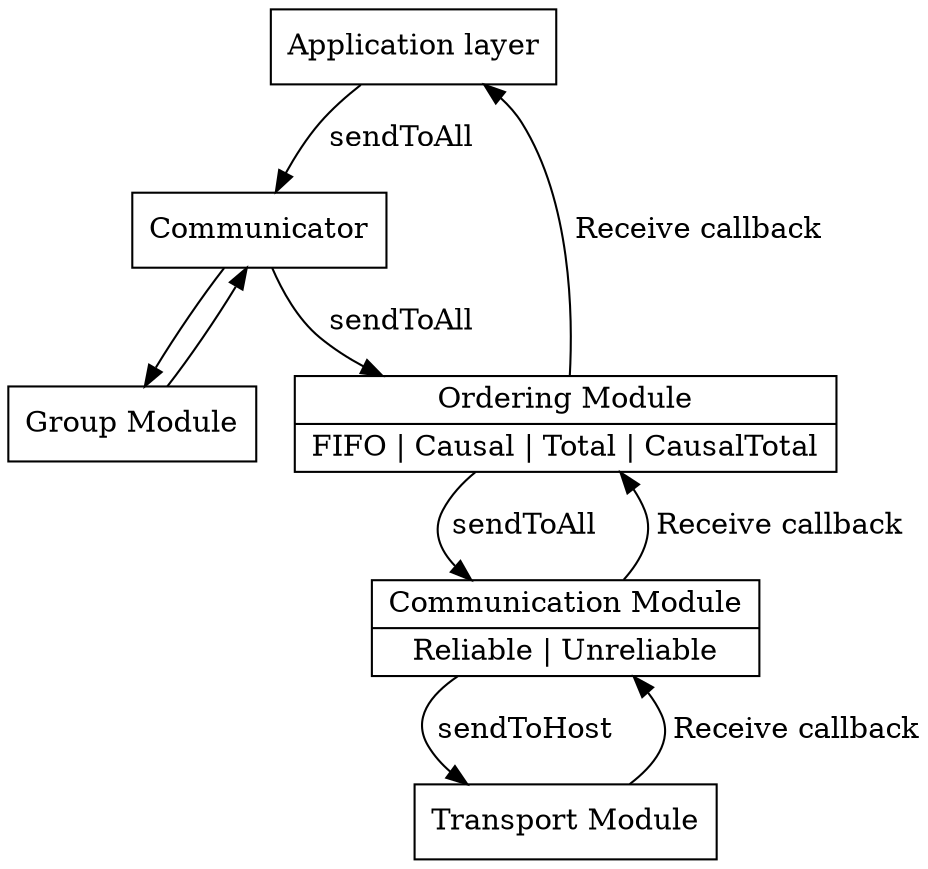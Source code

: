  digraph G {
        graph [ dpi = 300 ]; 
 	APPLICATION [shape=record, label = "Application layer"]
 	COMU        [shape=record, label = "Communicator"]
 	GROUP       [shape=record, label = "Group Module"];
	ORDER       [shape=record, label = "{Ordering Module | {FIFO \| Causal \| Total \| CausalTotal}}"];
	COM         [shape=record, label = "{Communication Module|{Reliable \| Unreliable}}"];
	TRANSPORT   [shape=record, label = "Transport Module"];
 	 
	GROUP -> COMU
 	COMU -> GROUP
 	 
 	APPLICATION -> COMU  [label = " sendToAll     "]
 	COMU -> ORDER        [label = " sendToAll     "]
 	ORDER -> COM         [label = " sendToAll     "]
 	COM -> TRANSPORT     [label = " sendToHost     "]
 	
 	ORDER  -> APPLICATION [label = " Receive callback" ]
 	COM -> ORDER          [label = " Receive callback" ]
	TRANSPORT -> COM      [label = " Receive callback" ]

	
 }
